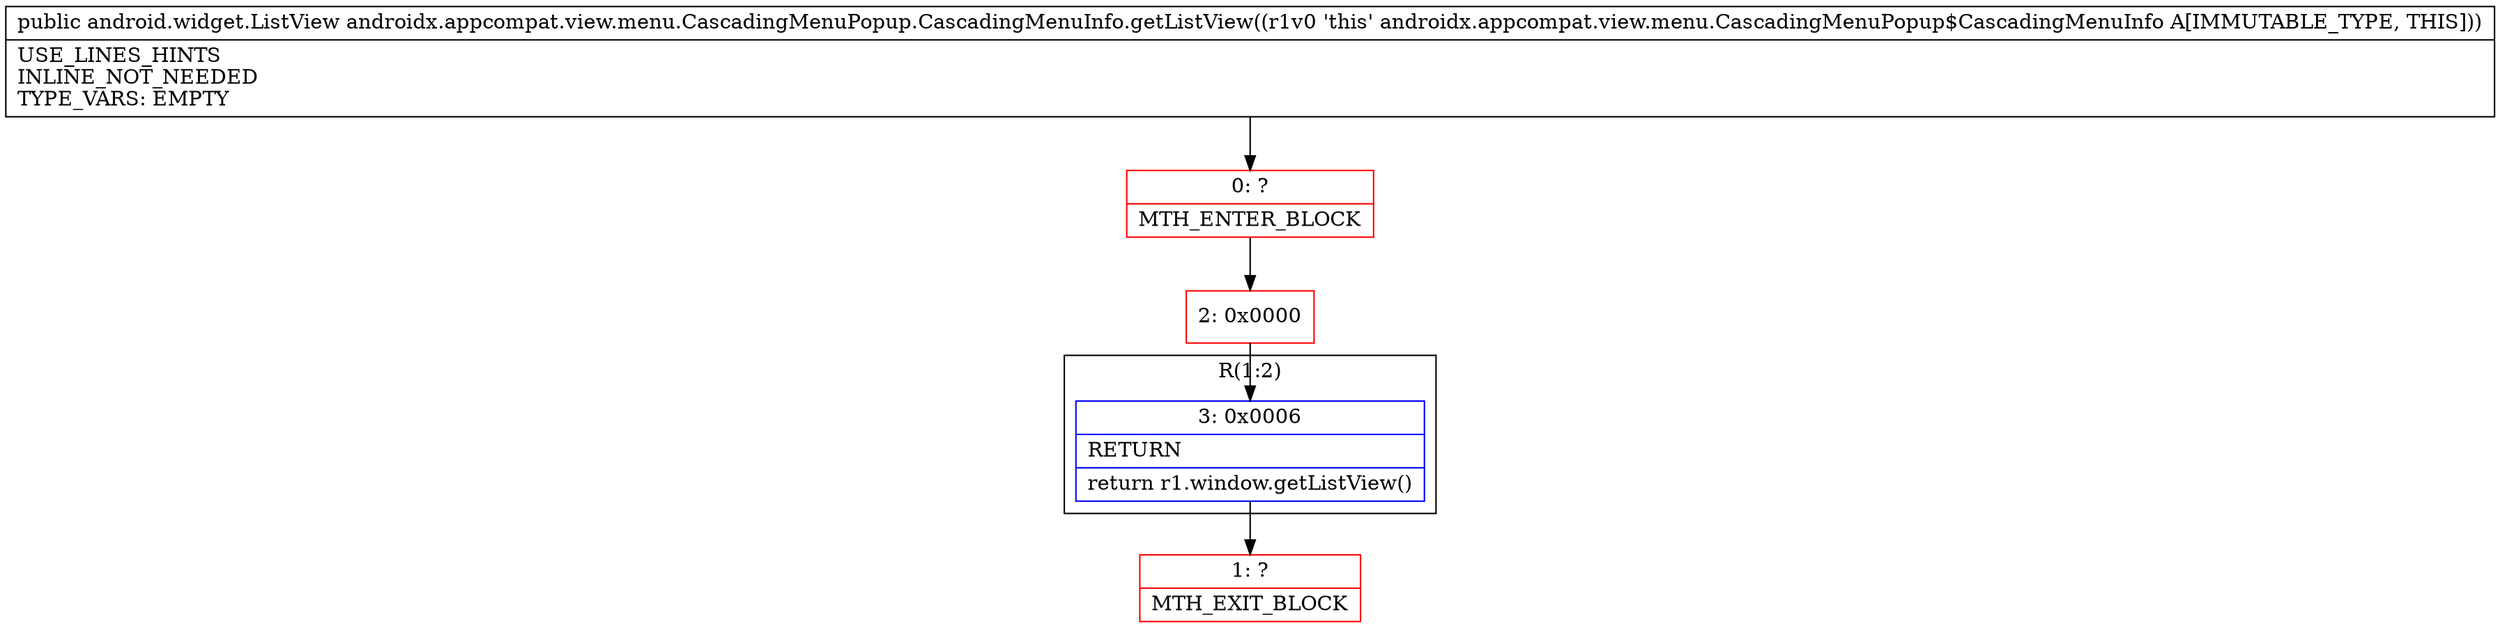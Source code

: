 digraph "CFG forandroidx.appcompat.view.menu.CascadingMenuPopup.CascadingMenuInfo.getListView()Landroid\/widget\/ListView;" {
subgraph cluster_Region_176677842 {
label = "R(1:2)";
node [shape=record,color=blue];
Node_3 [shape=record,label="{3\:\ 0x0006|RETURN\l|return r1.window.getListView()\l}"];
}
Node_0 [shape=record,color=red,label="{0\:\ ?|MTH_ENTER_BLOCK\l}"];
Node_2 [shape=record,color=red,label="{2\:\ 0x0000}"];
Node_1 [shape=record,color=red,label="{1\:\ ?|MTH_EXIT_BLOCK\l}"];
MethodNode[shape=record,label="{public android.widget.ListView androidx.appcompat.view.menu.CascadingMenuPopup.CascadingMenuInfo.getListView((r1v0 'this' androidx.appcompat.view.menu.CascadingMenuPopup$CascadingMenuInfo A[IMMUTABLE_TYPE, THIS]))  | USE_LINES_HINTS\lINLINE_NOT_NEEDED\lTYPE_VARS: EMPTY\l}"];
MethodNode -> Node_0;Node_3 -> Node_1;
Node_0 -> Node_2;
Node_2 -> Node_3;
}

